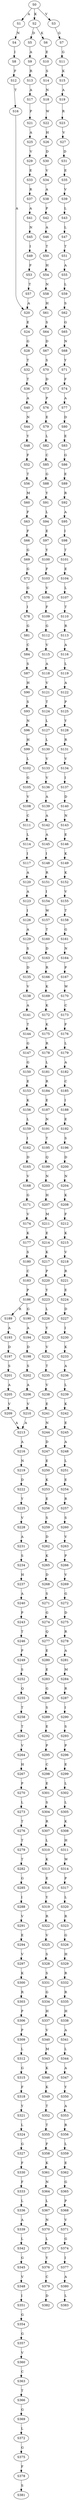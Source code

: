 strict digraph  {
	S0 -> S1 [ label = A ];
	S0 -> S2 [ label = K ];
	S0 -> S3 [ label = V ];
	S1 -> S4 [ label = N ];
	S2 -> S5 [ label = D ];
	S2 -> S6 [ label = K ];
	S3 -> S7 [ label = G ];
	S4 -> S8 [ label = I ];
	S5 -> S9 [ label = A ];
	S6 -> S10 [ label = E ];
	S7 -> S11 [ label = G ];
	S8 -> S12 [ label = F ];
	S9 -> S13 [ label = R ];
	S10 -> S14 [ label = S ];
	S11 -> S15 [ label = K ];
	S12 -> S16 [ label = T ];
	S13 -> S17 [ label = A ];
	S14 -> S18 [ label = N ];
	S15 -> S19 [ label = A ];
	S16 -> S20 [ label = A ];
	S17 -> S21 [ label = P ];
	S18 -> S22 [ label = W ];
	S19 -> S23 [ label = R ];
	S20 -> S24 [ label = E ];
	S21 -> S25 [ label = A ];
	S22 -> S26 [ label = H ];
	S23 -> S27 [ label = V ];
	S24 -> S28 [ label = G ];
	S25 -> S29 [ label = V ];
	S26 -> S30 [ label = D ];
	S27 -> S31 [ label = D ];
	S28 -> S32 [ label = T ];
	S29 -> S33 [ label = E ];
	S30 -> S34 [ label = V ];
	S31 -> S35 [ label = E ];
	S32 -> S36 [ label = T ];
	S33 -> S37 [ label = R ];
	S34 -> S38 [ label = A ];
	S35 -> S39 [ label = V ];
	S36 -> S40 [ label = A ];
	S37 -> S41 [ label = A ];
	S38 -> S42 [ label = P ];
	S39 -> S43 [ label = L ];
	S40 -> S44 [ label = N ];
	S41 -> S45 [ label = N ];
	S42 -> S46 [ label = A ];
	S43 -> S47 [ label = L ];
	S44 -> S48 [ label = Y ];
	S45 -> S49 [ label = I ];
	S46 -> S50 [ label = T ];
	S47 -> S51 [ label = T ];
	S48 -> S52 [ label = F ];
	S49 -> S53 [ label = F ];
	S50 -> S54 [ label = H ];
	S51 -> S55 [ label = A ];
	S52 -> S56 [ label = T ];
	S53 -> S57 [ label = T ];
	S54 -> S58 [ label = N ];
	S55 -> S59 [ label = L ];
	S56 -> S60 [ label = M ];
	S57 -> S20 [ label = A ];
	S58 -> S61 [ label = H ];
	S59 -> S62 [ label = S ];
	S60 -> S63 [ label = F ];
	S61 -> S64 [ label = S ];
	S62 -> S65 [ label = G ];
	S63 -> S66 [ label = F ];
	S64 -> S67 [ label = D ];
	S65 -> S68 [ label = N ];
	S66 -> S69 [ label = G ];
	S67 -> S70 [ label = S ];
	S68 -> S71 [ label = Y ];
	S69 -> S72 [ label = G ];
	S70 -> S73 [ label = D ];
	S71 -> S74 [ label = F ];
	S72 -> S75 [ label = G ];
	S73 -> S76 [ label = P ];
	S74 -> S77 [ label = A ];
	S75 -> S78 [ label = I ];
	S76 -> S79 [ label = E ];
	S77 -> S80 [ label = D ];
	S78 -> S81 [ label = G ];
	S79 -> S82 [ label = L ];
	S80 -> S83 [ label = E ];
	S81 -> S84 [ label = C ];
	S82 -> S85 [ label = C ];
	S83 -> S86 [ label = G ];
	S84 -> S87 [ label = S ];
	S85 -> S88 [ label = G ];
	S86 -> S89 [ label = E ];
	S87 -> S90 [ label = H ];
	S88 -> S91 [ label = Y ];
	S89 -> S92 [ label = R ];
	S90 -> S93 [ label = S ];
	S91 -> S94 [ label = L ];
	S92 -> S95 [ label = A ];
	S93 -> S96 [ label = N ];
	S94 -> S97 [ label = E ];
	S95 -> S98 [ label = I ];
	S96 -> S99 [ label = H ];
	S97 -> S100 [ label = Y ];
	S98 -> S101 [ label = T ];
	S99 -> S102 [ label = L ];
	S100 -> S103 [ label = F ];
	S101 -> S104 [ label = E ];
	S102 -> S105 [ label = G ];
	S103 -> S106 [ label = V ];
	S104 -> S107 [ label = L ];
	S105 -> S108 [ label = V ];
	S106 -> S109 [ label = F ];
	S107 -> S110 [ label = T ];
	S108 -> S111 [ label = C ];
	S109 -> S112 [ label = G ];
	S110 -> S113 [ label = R ];
	S111 -> S114 [ label = L ];
	S112 -> S115 [ label = V ];
	S113 -> S116 [ label = A ];
	S114 -> S117 [ label = I ];
	S115 -> S118 [ label = A ];
	S116 -> S119 [ label = L ];
	S117 -> S120 [ label = A ];
	S118 -> S121 [ label = V ];
	S119 -> S122 [ label = A ];
	S120 -> S123 [ label = A ];
	S121 -> S124 [ label = T ];
	S122 -> S125 [ label = P ];
	S123 -> S126 [ label = I ];
	S124 -> S127 [ label = L ];
	S125 -> S128 [ label = Y ];
	S126 -> S129 [ label = A ];
	S127 -> S130 [ label = L ];
	S128 -> S131 [ label = R ];
	S129 -> S132 [ label = S ];
	S130 -> S133 [ label = V ];
	S131 -> S134 [ label = V ];
	S132 -> S135 [ label = D ];
	S133 -> S136 [ label = V ];
	S134 -> S137 [ label = I ];
	S135 -> S138 [ label = V ];
	S136 -> S139 [ label = A ];
	S137 -> S140 [ label = D ];
	S138 -> S141 [ label = A ];
	S139 -> S142 [ label = A ];
	S140 -> S143 [ label = N ];
	S141 -> S144 [ label = T ];
	S142 -> S145 [ label = A ];
	S143 -> S146 [ label = E ];
	S144 -> S147 [ label = G ];
	S145 -> S148 [ label = I ];
	S146 -> S149 [ label = K ];
	S147 -> S150 [ label = G ];
	S148 -> S151 [ label = R ];
	S149 -> S152 [ label = K ];
	S150 -> S153 [ label = E ];
	S151 -> S154 [ label = I ];
	S152 -> S155 [ label = V ];
	S153 -> S156 [ label = K ];
	S154 -> S157 [ label = W ];
	S155 -> S158 [ label = T ];
	S156 -> S159 [ label = L ];
	S157 -> S160 [ label = T ];
	S158 -> S161 [ label = G ];
	S159 -> S162 [ label = I ];
	S160 -> S163 [ label = D ];
	S161 -> S164 [ label = N ];
	S162 -> S165 [ label = D ];
	S163 -> S166 [ label = R ];
	S164 -> S167 [ label = P ];
	S165 -> S168 [ label = V ];
	S166 -> S169 [ label = K ];
	S167 -> S170 [ label = W ];
	S168 -> S171 [ label = G ];
	S169 -> S172 [ label = K ];
	S170 -> S173 [ label = C ];
	S171 -> S174 [ label = V ];
	S172 -> S175 [ label = K ];
	S173 -> S176 [ label = F ];
	S174 -> S177 [ label = K ];
	S175 -> S178 [ label = R ];
	S176 -> S179 [ label = L ];
	S177 -> S180 [ label = S ];
	S178 -> S181 [ label = L ];
	S179 -> S182 [ label = A ];
	S180 -> S183 [ label = C ];
	S181 -> S184 [ label = R ];
	S182 -> S185 [ label = C ];
	S183 -> S186 [ label = P ];
	S184 -> S187 [ label = E ];
	S185 -> S188 [ label = I ];
	S186 -> S189 [ label = R ];
	S186 -> S190 [ label = G ];
	S187 -> S191 [ label = N ];
	S188 -> S192 [ label = E ];
	S189 -> S193 [ label = A ];
	S190 -> S194 [ label = A ];
	S191 -> S195 [ label = T ];
	S192 -> S196 [ label = S ];
	S193 -> S197 [ label = D ];
	S194 -> S198 [ label = D ];
	S195 -> S199 [ label = Q ];
	S196 -> S200 [ label = D ];
	S197 -> S201 [ label = S ];
	S198 -> S202 [ label = S ];
	S199 -> S203 [ label = N ];
	S200 -> S204 [ label = N ];
	S201 -> S205 [ label = A ];
	S202 -> S206 [ label = A ];
	S203 -> S207 [ label = H ];
	S204 -> S208 [ label = K ];
	S205 -> S209 [ label = V ];
	S206 -> S210 [ label = V ];
	S207 -> S211 [ label = M ];
	S208 -> S212 [ label = F ];
	S209 -> S213 [ label = A ];
	S210 -> S213 [ label = A ];
	S211 -> S214 [ label = E ];
	S212 -> S215 [ label = K ];
	S213 -> S216 [ label = A ];
	S214 -> S217 [ label = K ];
	S215 -> S218 [ label = V ];
	S216 -> S219 [ label = N ];
	S217 -> S220 [ label = P ];
	S218 -> S221 [ label = R ];
	S219 -> S222 [ label = D ];
	S220 -> S223 [ label = Y ];
	S221 -> S224 [ label = E ];
	S222 -> S225 [ label = Y ];
	S223 -> S226 [ label = L ];
	S224 -> S227 [ label = D ];
	S225 -> S228 [ label = V ];
	S226 -> S229 [ label = Y ];
	S227 -> S230 [ label = I ];
	S228 -> S231 [ label = A ];
	S229 -> S232 [ label = V ];
	S230 -> S233 [ label = K ];
	S231 -> S234 [ label = S ];
	S232 -> S235 [ label = T ];
	S233 -> S236 [ label = A ];
	S234 -> S237 [ label = H ];
	S235 -> S238 [ label = V ];
	S236 -> S239 [ label = L ];
	S237 -> S240 [ label = A ];
	S238 -> S241 [ label = E ];
	S239 -> S242 [ label = K ];
	S240 -> S243 [ label = P ];
	S241 -> S244 [ label = N ];
	S242 -> S245 [ label = E ];
	S243 -> S246 [ label = T ];
	S244 -> S247 [ label = D ];
	S245 -> S248 [ label = A ];
	S246 -> S249 [ label = P ];
	S247 -> S250 [ label = E ];
	S248 -> S251 [ label = L ];
	S249 -> S252 [ label = S ];
	S250 -> S253 [ label = K ];
	S251 -> S254 [ label = E ];
	S252 -> S255 [ label = Q ];
	S253 -> S256 [ label = E ];
	S254 -> S257 [ label = R ];
	S255 -> S258 [ label = T ];
	S256 -> S259 [ label = S ];
	S257 -> S260 [ label = S ];
	S258 -> S261 [ label = T ];
	S259 -> S262 [ label = D ];
	S260 -> S263 [ label = V ];
	S261 -> S264 [ label = V ];
	S262 -> S265 [ label = K ];
	S263 -> S266 [ label = P ];
	S264 -> S267 [ label = H ];
	S265 -> S268 [ label = D ];
	S266 -> S269 [ label = V ];
	S267 -> S270 [ label = P ];
	S268 -> S271 [ label = S ];
	S269 -> S272 [ label = G ];
	S270 -> S273 [ label = L ];
	S271 -> S274 [ label = G ];
	S272 -> S275 [ label = D ];
	S273 -> S276 [ label = T ];
	S274 -> S277 [ label = Q ];
	S275 -> S278 [ label = R ];
	S276 -> S279 [ label = T ];
	S277 -> S280 [ label = E ];
	S278 -> S281 [ label = A ];
	S279 -> S282 [ label = T ];
	S280 -> S283 [ label = E ];
	S281 -> S284 [ label = M ];
	S282 -> S285 [ label = G ];
	S283 -> S286 [ label = G ];
	S284 -> S287 [ label = R ];
	S285 -> S288 [ label = I ];
	S286 -> S289 [ label = S ];
	S287 -> S290 [ label = I ];
	S288 -> S291 [ label = V ];
	S289 -> S292 [ label = E ];
	S290 -> S293 [ label = S ];
	S291 -> S294 [ label = E ];
	S292 -> S295 [ label = P ];
	S293 -> S296 [ label = P ];
	S294 -> S297 [ label = V ];
	S295 -> S298 [ label = C ];
	S296 -> S299 [ label = E ];
	S297 -> S300 [ label = K ];
	S298 -> S301 [ label = E ];
	S299 -> S302 [ label = L ];
	S300 -> S303 [ label = R ];
	S301 -> S304 [ label = S ];
	S302 -> S305 [ label = L ];
	S303 -> S306 [ label = P ];
	S304 -> S307 [ label = R ];
	S305 -> S308 [ label = K ];
	S306 -> S309 [ label = P ];
	S307 -> S310 [ label = L ];
	S308 -> S311 [ label = H ];
	S309 -> S312 [ label = L ];
	S310 -> S313 [ label = K ];
	S311 -> S314 [ label = W ];
	S312 -> S315 [ label = G ];
	S313 -> S316 [ label = E ];
	S314 -> S317 [ label = P ];
	S315 -> S318 [ label = F ];
	S316 -> S319 [ label = Y ];
	S317 -> S320 [ label = L ];
	S318 -> S321 [ label = Y ];
	S319 -> S322 [ label = R ];
	S320 -> S323 [ label = R ];
	S321 -> S324 [ label = L ];
	S322 -> S325 [ label = V ];
	S323 -> S326 [ label = G ];
	S324 -> S327 [ label = G ];
	S325 -> S328 [ label = S ];
	S326 -> S329 [ label = H ];
	S327 -> S330 [ label = F ];
	S328 -> S331 [ label = S ];
	S329 -> S332 [ label = R ];
	S330 -> S333 [ label = F ];
	S331 -> S334 [ label = G ];
	S332 -> S335 [ label = R ];
	S333 -> S336 [ label = L ];
	S334 -> S337 [ label = H ];
	S335 -> S338 [ label = H ];
	S336 -> S339 [ label = A ];
	S337 -> S340 [ label = V ];
	S338 -> S341 [ label = A ];
	S339 -> S342 [ label = L ];
	S340 -> S343 [ label = M ];
	S341 -> S344 [ label = L ];
	S342 -> S345 [ label = G ];
	S343 -> S346 [ label = K ];
	S344 -> S347 [ label = A ];
	S345 -> S348 [ label = V ];
	S346 -> S349 [ label = K ];
	S347 -> S350 [ label = Y ];
	S348 -> S351 [ label = I ];
	S349 -> S352 [ label = T ];
	S350 -> S353 [ label = A ];
	S351 -> S354 [ label = G ];
	S352 -> S355 [ label = T ];
	S353 -> S356 [ label = R ];
	S354 -> S357 [ label = G ];
	S355 -> S358 [ label = F ];
	S356 -> S359 [ label = L ];
	S357 -> S360 [ label = V ];
	S358 -> S361 [ label = K ];
	S359 -> S362 [ label = E ];
	S360 -> S363 [ label = C ];
	S361 -> S364 [ label = N ];
	S362 -> S365 [ label = G ];
	S363 -> S366 [ label = T ];
	S364 -> S367 [ label = L ];
	S365 -> S368 [ label = P ];
	S366 -> S369 [ label = G ];
	S367 -> S370 [ label = N ];
	S368 -> S371 [ label = V ];
	S369 -> S372 [ label = L ];
	S370 -> S373 [ label = L ];
	S371 -> S374 [ label = G ];
	S372 -> S375 [ label = G ];
	S373 -> S376 [ label = Y ];
	S374 -> S377 [ label = I ];
	S375 -> S378 [ label = F ];
	S376 -> S379 [ label = C ];
	S377 -> S380 [ label = A ];
	S378 -> S381 [ label = S ];
	S379 -> S382 [ label = D ];
	S380 -> S383 [ label = L ];
}
